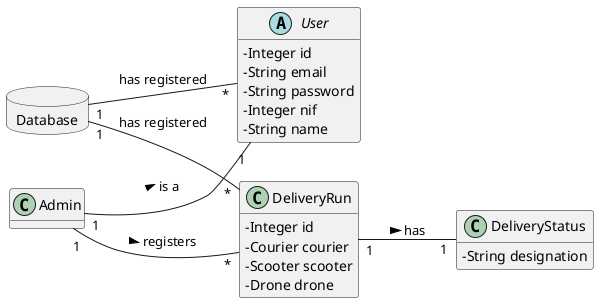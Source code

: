 @startuml
skinparam classAttributeIconSize 0
hide methods
left to right direction

class Admin{

}

abstract class User{
-Integer id
-String email
-String password
-Integer nif
-String name
}

class DeliveryRun{
-Integer id
-Courier courier
-Scooter scooter
-Drone drone
}

class DeliveryStatus{
-String designation
}

database Database{

}


Database "1" -- "*" User : has registered
Database "1" -- "*" DeliveryRun : has registered
Admin "1" -- "1" User : is a >
DeliveryRun"1" -- "1" DeliveryStatus : has >
Admin "1" -- "*" DeliveryRun : registers >

@enduml